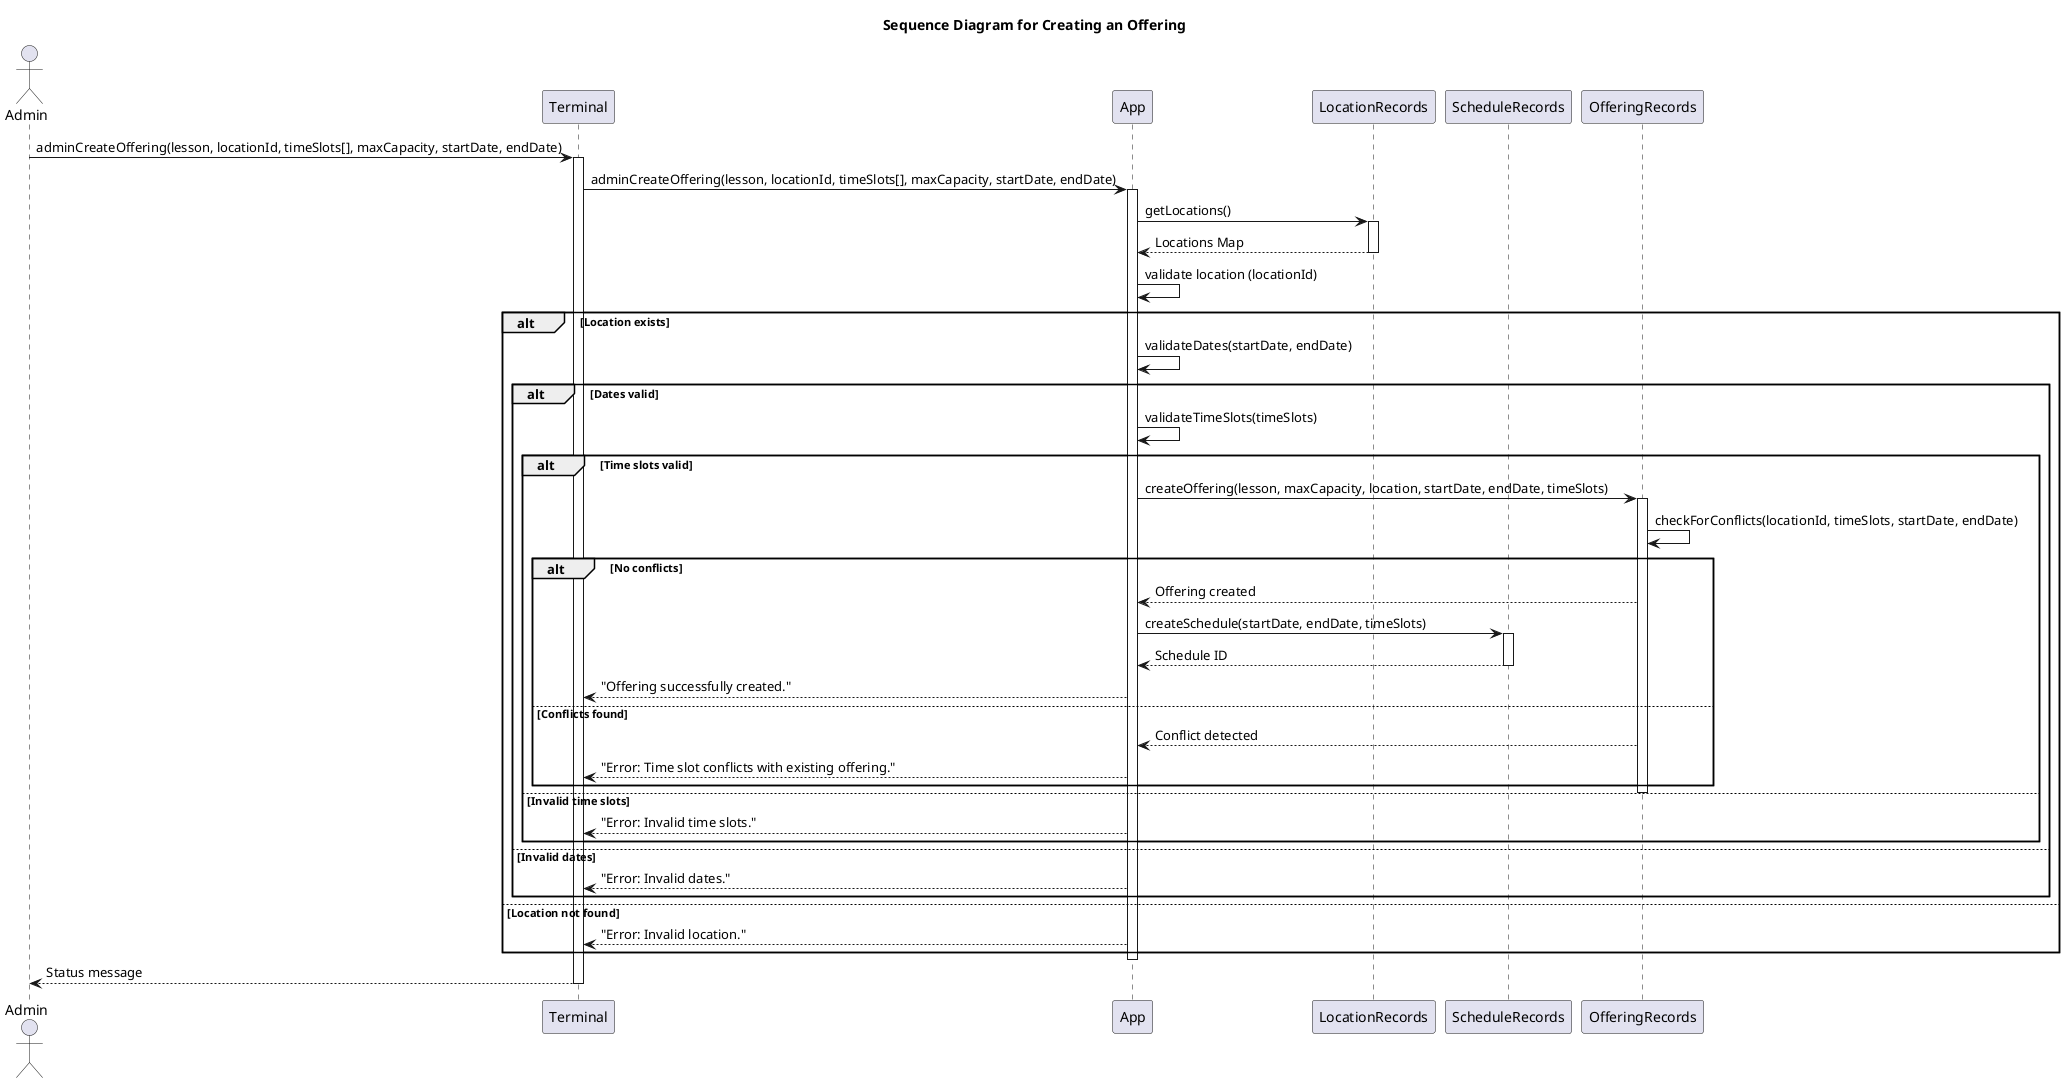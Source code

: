 @startuml Sequence Diagram for Creating an Offering
title Sequence Diagram for Creating an Offering

actor Admin
participant Terminal
participant App
participant LocationRecords
participant ScheduleRecords
participant OfferingRecords

Admin -> Terminal: adminCreateOffering(lesson, locationId, timeSlots[], maxCapacity, startDate, endDate)
activate Terminal
Terminal -> App: adminCreateOffering(lesson, locationId, timeSlots[], maxCapacity, startDate, endDate)
activate App

App -> LocationRecords: getLocations()
activate LocationRecords
LocationRecords --> App: Locations Map
deactivate LocationRecords

App -> App: validate location (locationId)
alt Location exists
    App -> App: validateDates(startDate, endDate)
    alt Dates valid
        App -> App: validateTimeSlots(timeSlots)
        alt Time slots valid
            App -> OfferingRecords: createOffering(lesson, maxCapacity, location, startDate, endDate, timeSlots)
            activate OfferingRecords
            OfferingRecords -> OfferingRecords: checkForConflicts(locationId, timeSlots, startDate, endDate)
            alt No conflicts
                OfferingRecords --> App: Offering created
                App -> ScheduleRecords: createSchedule(startDate, endDate, timeSlots)
                activate ScheduleRecords
                ScheduleRecords --> App: Schedule ID
                deactivate ScheduleRecords

                App --> Terminal: "Offering successfully created."
            else Conflicts found
                OfferingRecords --> App: Conflict detected
                App --> Terminal: "Error: Time slot conflicts with existing offering."
            end
            deactivate OfferingRecords
        else Invalid time slots
            App --> Terminal: "Error: Invalid time slots."
        end
    else Invalid dates
        App --> Terminal: "Error: Invalid dates."
    end
else Location not found
    App --> Terminal: "Error: Invalid location."
end

deactivate App
Terminal --> Admin: Status message
deactivate Terminal
@enduml
